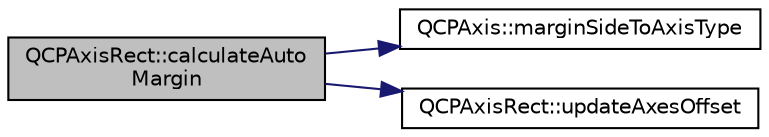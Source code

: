 digraph "QCPAxisRect::calculateAutoMargin"
{
 // LATEX_PDF_SIZE
  edge [fontname="Helvetica",fontsize="10",labelfontname="Helvetica",labelfontsize="10"];
  node [fontname="Helvetica",fontsize="10",shape=record];
  rankdir="LR";
  Node1 [label="QCPAxisRect::calculateAuto\lMargin",height=0.2,width=0.4,color="black", fillcolor="grey75", style="filled", fontcolor="black",tooltip=" "];
  Node1 -> Node2 [color="midnightblue",fontsize="10",style="solid",fontname="Helvetica"];
  Node2 [label="QCPAxis::marginSideToAxisType",height=0.2,width=0.4,color="black", fillcolor="white", style="filled",URL="$classQCPAxis.html#ac0a6b77bd52bec6c81cd62d167cfeba6",tooltip=" "];
  Node1 -> Node3 [color="midnightblue",fontsize="10",style="solid",fontname="Helvetica"];
  Node3 [label="QCPAxisRect::updateAxesOffset",height=0.2,width=0.4,color="black", fillcolor="white", style="filled",URL="$classQCPAxisRect.html#a6024ccdc74f5dc0e8a0fe482e5b28a20",tooltip=" "];
}
